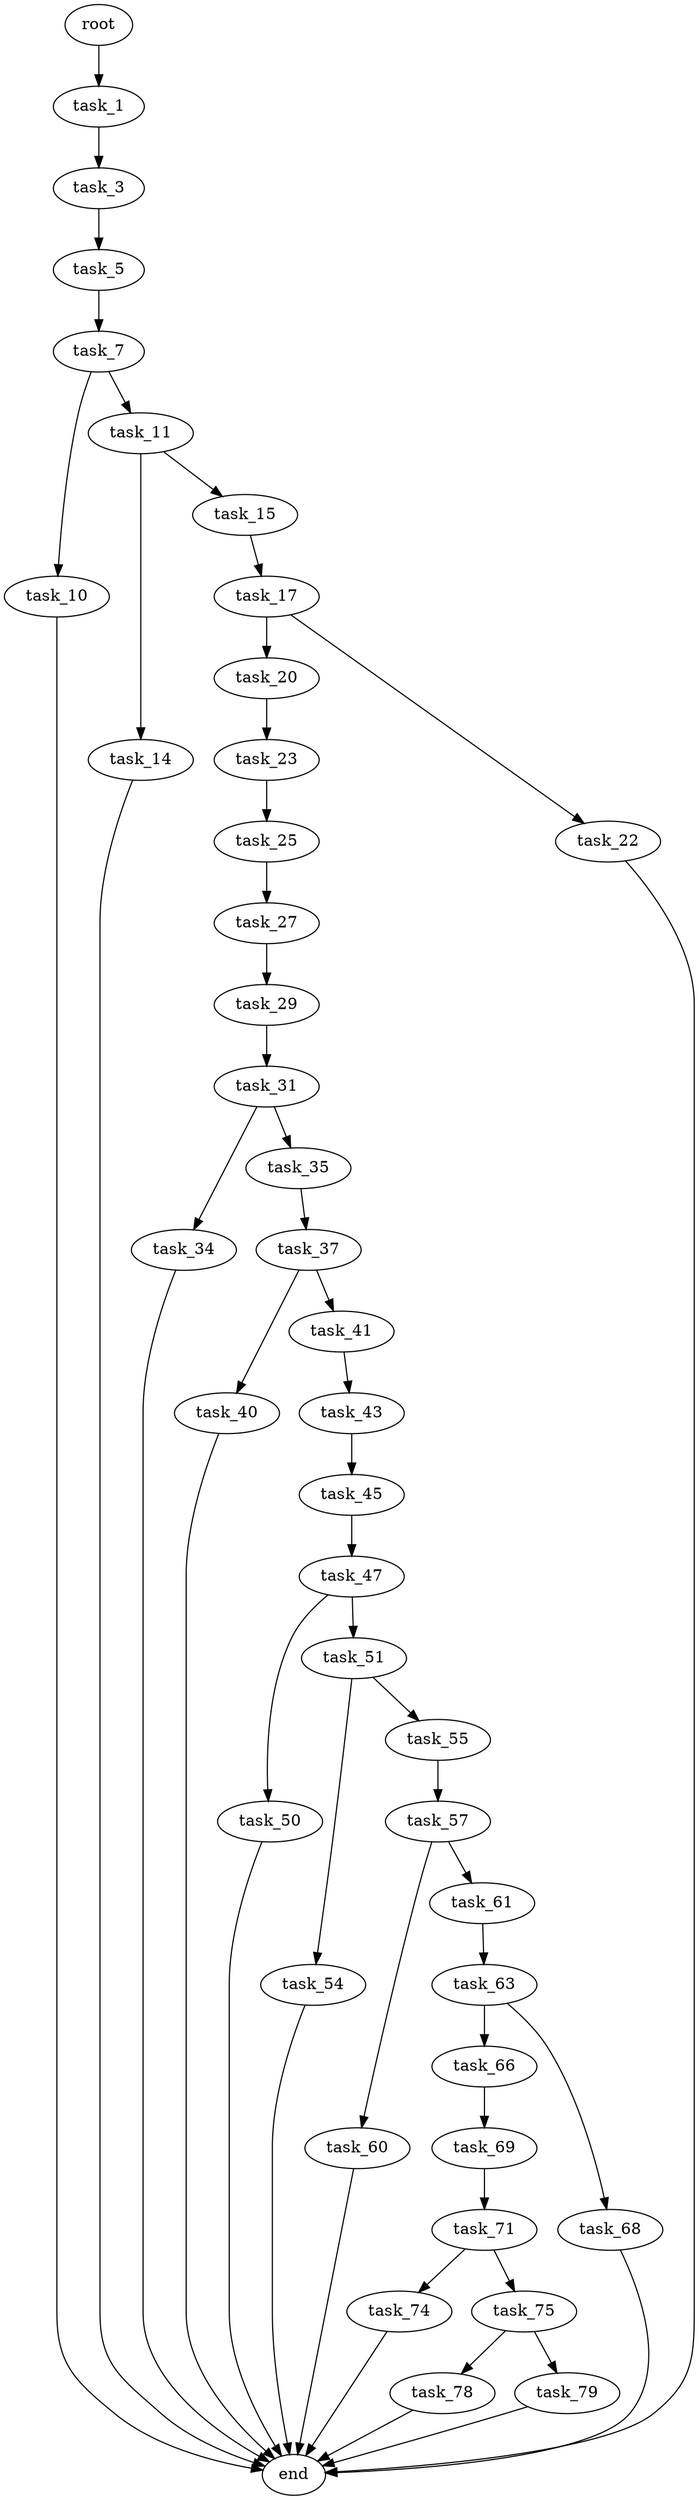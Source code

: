 digraph G {
  root [size="0.000000"];
  task_1 [size="3965757181.000000"];
  task_3 [size="12993919208.000000"];
  task_5 [size="8664111712.000000"];
  task_7 [size="155834398460.000000"];
  task_10 [size="782757789696.000000"];
  task_11 [size="28991029248.000000"];
  end [size="0.000000"];
  task_14 [size="68719476736.000000"];
  task_15 [size="1073741824000.000000"];
  task_17 [size="782757789696.000000"];
  task_20 [size="5610435235.000000"];
  task_22 [size="185598219036.000000"];
  task_23 [size="6569273226.000000"];
  task_25 [size="368293445632.000000"];
  task_27 [size="4131527928.000000"];
  task_29 [size="134217728000.000000"];
  task_31 [size="8589934592.000000"];
  task_34 [size="4788404108.000000"];
  task_35 [size="2082165986.000000"];
  task_37 [size="235640631356.000000"];
  task_40 [size="1073741824000.000000"];
  task_41 [size="134217728000.000000"];
  task_43 [size="231928233984.000000"];
  task_45 [size="8589934592.000000"];
  task_47 [size="782757789696.000000"];
  task_50 [size="213115116281.000000"];
  task_51 [size="120657603176.000000"];
  task_54 [size="636181248352.000000"];
  task_55 [size="8589934592.000000"];
  task_57 [size="37644421170.000000"];
  task_60 [size="549755813888.000000"];
  task_61 [size="28991029248.000000"];
  task_63 [size="368293445632.000000"];
  task_66 [size="28991029248.000000"];
  task_68 [size="219743459312.000000"];
  task_69 [size="503642131801.000000"];
  task_71 [size="31568412698.000000"];
  task_74 [size="368293445632.000000"];
  task_75 [size="183001213718.000000"];
  task_78 [size="782757789696.000000"];
  task_79 [size="13737675211.000000"];

  root -> task_1 [size="1.000000"];
  task_1 -> task_3 [size="134217728.000000"];
  task_3 -> task_5 [size="536870912.000000"];
  task_5 -> task_7 [size="536870912.000000"];
  task_7 -> task_10 [size="536870912.000000"];
  task_7 -> task_11 [size="536870912.000000"];
  task_10 -> end [size="1.000000"];
  task_11 -> task_14 [size="75497472.000000"];
  task_11 -> task_15 [size="75497472.000000"];
  task_14 -> end [size="1.000000"];
  task_15 -> task_17 [size="838860800.000000"];
  task_17 -> task_20 [size="679477248.000000"];
  task_17 -> task_22 [size="679477248.000000"];
  task_20 -> task_23 [size="301989888.000000"];
  task_22 -> end [size="1.000000"];
  task_23 -> task_25 [size="134217728.000000"];
  task_25 -> task_27 [size="411041792.000000"];
  task_27 -> task_29 [size="75497472.000000"];
  task_29 -> task_31 [size="209715200.000000"];
  task_31 -> task_34 [size="33554432.000000"];
  task_31 -> task_35 [size="33554432.000000"];
  task_34 -> end [size="1.000000"];
  task_35 -> task_37 [size="33554432.000000"];
  task_37 -> task_40 [size="209715200.000000"];
  task_37 -> task_41 [size="209715200.000000"];
  task_40 -> end [size="1.000000"];
  task_41 -> task_43 [size="209715200.000000"];
  task_43 -> task_45 [size="301989888.000000"];
  task_45 -> task_47 [size="33554432.000000"];
  task_47 -> task_50 [size="679477248.000000"];
  task_47 -> task_51 [size="679477248.000000"];
  task_50 -> end [size="1.000000"];
  task_51 -> task_54 [size="209715200.000000"];
  task_51 -> task_55 [size="209715200.000000"];
  task_54 -> end [size="1.000000"];
  task_55 -> task_57 [size="33554432.000000"];
  task_57 -> task_60 [size="679477248.000000"];
  task_57 -> task_61 [size="679477248.000000"];
  task_60 -> end [size="1.000000"];
  task_61 -> task_63 [size="75497472.000000"];
  task_63 -> task_66 [size="411041792.000000"];
  task_63 -> task_68 [size="411041792.000000"];
  task_66 -> task_69 [size="75497472.000000"];
  task_68 -> end [size="1.000000"];
  task_69 -> task_71 [size="679477248.000000"];
  task_71 -> task_74 [size="536870912.000000"];
  task_71 -> task_75 [size="536870912.000000"];
  task_74 -> end [size="1.000000"];
  task_75 -> task_78 [size="209715200.000000"];
  task_75 -> task_79 [size="209715200.000000"];
  task_78 -> end [size="1.000000"];
  task_79 -> end [size="1.000000"];
}
